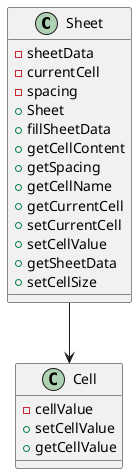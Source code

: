 @startuml Sheet

class Sheet {
    - sheetData
    - currentCell
    - spacing
    + Sheet
    + fillSheetData
    + getCellContent
    + getSpacing
    + getCellName
    + getCurrentCell
    + setCurrentCell
    + setCellValue
    + getSheetData
    + setCellSize
}

class Cell {
    - cellValue
    + setCellValue
    + getCellValue
}

Sheet --> Cell 

@enduml
